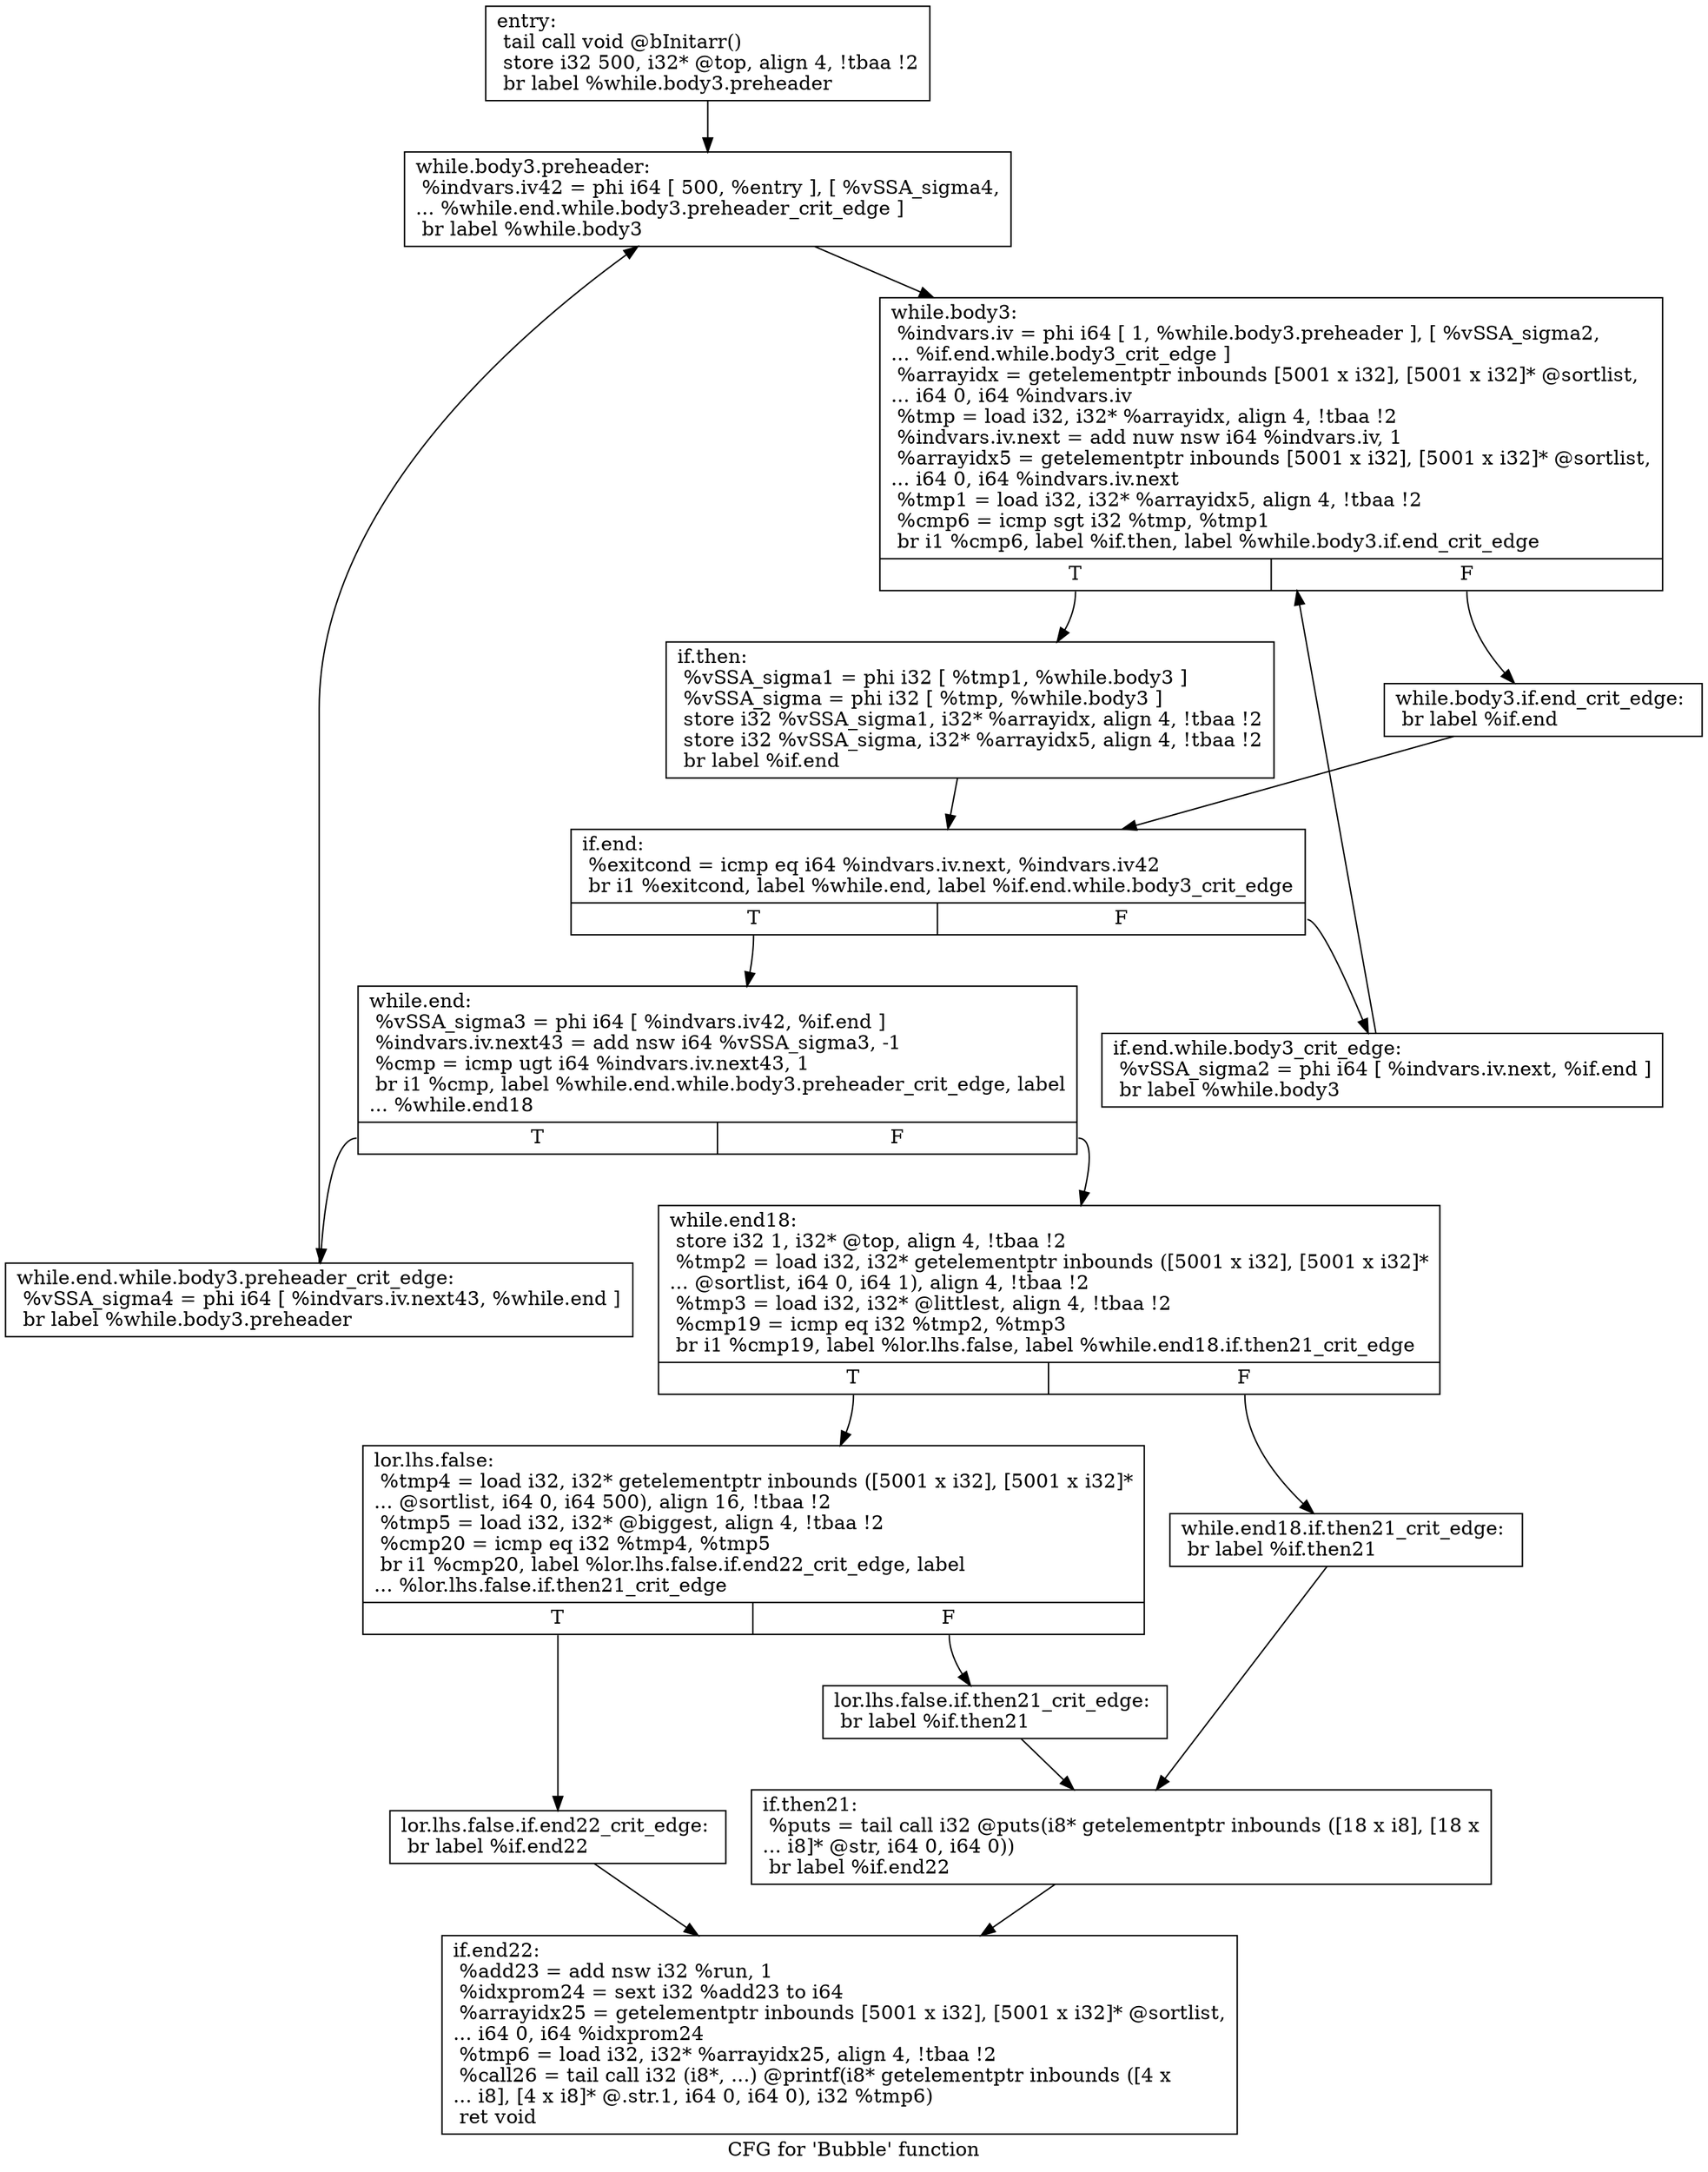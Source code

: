 digraph "CFG for 'Bubble' function" {
	label="CFG for 'Bubble' function";

	Node0x8e08f80 [shape=record,label="{entry:\l  tail call void @bInitarr()\l  store i32 500, i32* @top, align 4, !tbaa !2\l  br label %while.body3.preheader\l}"];
	Node0x8e08f80 -> Node0x8e093d0;
	Node0x8e093d0 [shape=record,label="{while.body3.preheader:                            \l  %indvars.iv42 = phi i64 [ 500, %entry ], [ %vSSA_sigma4,\l... %while.end.while.body3.preheader_crit_edge ]\l  br label %while.body3\l}"];
	Node0x8e093d0 -> Node0x8e098b0;
	Node0x8e098b0 [shape=record,label="{while.body3:                                      \l  %indvars.iv = phi i64 [ 1, %while.body3.preheader ], [ %vSSA_sigma2,\l... %if.end.while.body3_crit_edge ]\l  %arrayidx = getelementptr inbounds [5001 x i32], [5001 x i32]* @sortlist,\l... i64 0, i64 %indvars.iv\l  %tmp = load i32, i32* %arrayidx, align 4, !tbaa !2\l  %indvars.iv.next = add nuw nsw i64 %indvars.iv, 1\l  %arrayidx5 = getelementptr inbounds [5001 x i32], [5001 x i32]* @sortlist,\l... i64 0, i64 %indvars.iv.next\l  %tmp1 = load i32, i32* %arrayidx5, align 4, !tbaa !2\l  %cmp6 = icmp sgt i32 %tmp, %tmp1\l  br i1 %cmp6, label %if.then, label %while.body3.if.end_crit_edge\l|{<s0>T|<s1>F}}"];
	Node0x8e098b0:s0 -> Node0x8e09950;
	Node0x8e098b0:s1 -> Node0x8e09900;
	Node0x8e09900 [shape=record,label="{while.body3.if.end_crit_edge:                     \l  br label %if.end\l}"];
	Node0x8e09900 -> Node0x8e099a0;
	Node0x8e09950 [shape=record,label="{if.then:                                          \l  %vSSA_sigma1 = phi i32 [ %tmp1, %while.body3 ]\l  %vSSA_sigma = phi i32 [ %tmp, %while.body3 ]\l  store i32 %vSSA_sigma1, i32* %arrayidx, align 4, !tbaa !2\l  store i32 %vSSA_sigma, i32* %arrayidx5, align 4, !tbaa !2\l  br label %if.end\l}"];
	Node0x8e09950 -> Node0x8e099a0;
	Node0x8e099a0 [shape=record,label="{if.end:                                           \l  %exitcond = icmp eq i64 %indvars.iv.next, %indvars.iv42\l  br i1 %exitcond, label %while.end, label %if.end.while.body3_crit_edge\l|{<s0>T|<s1>F}}"];
	Node0x8e099a0:s0 -> Node0x8e09a40;
	Node0x8e099a0:s1 -> Node0x8e099f0;
	Node0x8e099f0 [shape=record,label="{if.end.while.body3_crit_edge:                     \l  %vSSA_sigma2 = phi i64 [ %indvars.iv.next, %if.end ]\l  br label %while.body3\l}"];
	Node0x8e099f0 -> Node0x8e098b0;
	Node0x8e09a40 [shape=record,label="{while.end:                                        \l  %vSSA_sigma3 = phi i64 [ %indvars.iv42, %if.end ]\l  %indvars.iv.next43 = add nsw i64 %vSSA_sigma3, -1\l  %cmp = icmp ugt i64 %indvars.iv.next43, 1\l  br i1 %cmp, label %while.end.while.body3.preheader_crit_edge, label\l... %while.end18\l|{<s0>T|<s1>F}}"];
	Node0x8e09a40:s0 -> Node0x8e09a90;
	Node0x8e09a40:s1 -> Node0x8e09ae0;
	Node0x8e09a90 [shape=record,label="{while.end.while.body3.preheader_crit_edge:        \l  %vSSA_sigma4 = phi i64 [ %indvars.iv.next43, %while.end ]\l  br label %while.body3.preheader\l}"];
	Node0x8e09a90 -> Node0x8e093d0;
	Node0x8e09ae0 [shape=record,label="{while.end18:                                      \l  store i32 1, i32* @top, align 4, !tbaa !2\l  %tmp2 = load i32, i32* getelementptr inbounds ([5001 x i32], [5001 x i32]*\l... @sortlist, i64 0, i64 1), align 4, !tbaa !2\l  %tmp3 = load i32, i32* @littlest, align 4, !tbaa !2\l  %cmp19 = icmp eq i32 %tmp2, %tmp3\l  br i1 %cmp19, label %lor.lhs.false, label %while.end18.if.then21_crit_edge\l|{<s0>T|<s1>F}}"];
	Node0x8e09ae0:s0 -> Node0x8e09b80;
	Node0x8e09ae0:s1 -> Node0x8e09b30;
	Node0x8e09b30 [shape=record,label="{while.end18.if.then21_crit_edge:                  \l  br label %if.then21\l}"];
	Node0x8e09b30 -> Node0x8e09c70;
	Node0x8e09b80 [shape=record,label="{lor.lhs.false:                                    \l  %tmp4 = load i32, i32* getelementptr inbounds ([5001 x i32], [5001 x i32]*\l... @sortlist, i64 0, i64 500), align 16, !tbaa !2\l  %tmp5 = load i32, i32* @biggest, align 4, !tbaa !2\l  %cmp20 = icmp eq i32 %tmp4, %tmp5\l  br i1 %cmp20, label %lor.lhs.false.if.end22_crit_edge, label\l... %lor.lhs.false.if.then21_crit_edge\l|{<s0>T|<s1>F}}"];
	Node0x8e09b80:s0 -> Node0x8e09c20;
	Node0x8e09b80:s1 -> Node0x8e09bd0;
	Node0x8e09bd0 [shape=record,label="{lor.lhs.false.if.then21_crit_edge:                \l  br label %if.then21\l}"];
	Node0x8e09bd0 -> Node0x8e09c70;
	Node0x8e09c20 [shape=record,label="{lor.lhs.false.if.end22_crit_edge:                 \l  br label %if.end22\l}"];
	Node0x8e09c20 -> Node0x8e09cc0;
	Node0x8e09c70 [shape=record,label="{if.then21:                                        \l  %puts = tail call i32 @puts(i8* getelementptr inbounds ([18 x i8], [18 x\l... i8]* @str, i64 0, i64 0))\l  br label %if.end22\l}"];
	Node0x8e09c70 -> Node0x8e09cc0;
	Node0x8e09cc0 [shape=record,label="{if.end22:                                         \l  %add23 = add nsw i32 %run, 1\l  %idxprom24 = sext i32 %add23 to i64\l  %arrayidx25 = getelementptr inbounds [5001 x i32], [5001 x i32]* @sortlist,\l... i64 0, i64 %idxprom24\l  %tmp6 = load i32, i32* %arrayidx25, align 4, !tbaa !2\l  %call26 = tail call i32 (i8*, ...) @printf(i8* getelementptr inbounds ([4 x\l... i8], [4 x i8]* @.str.1, i64 0, i64 0), i32 %tmp6)\l  ret void\l}"];
}
